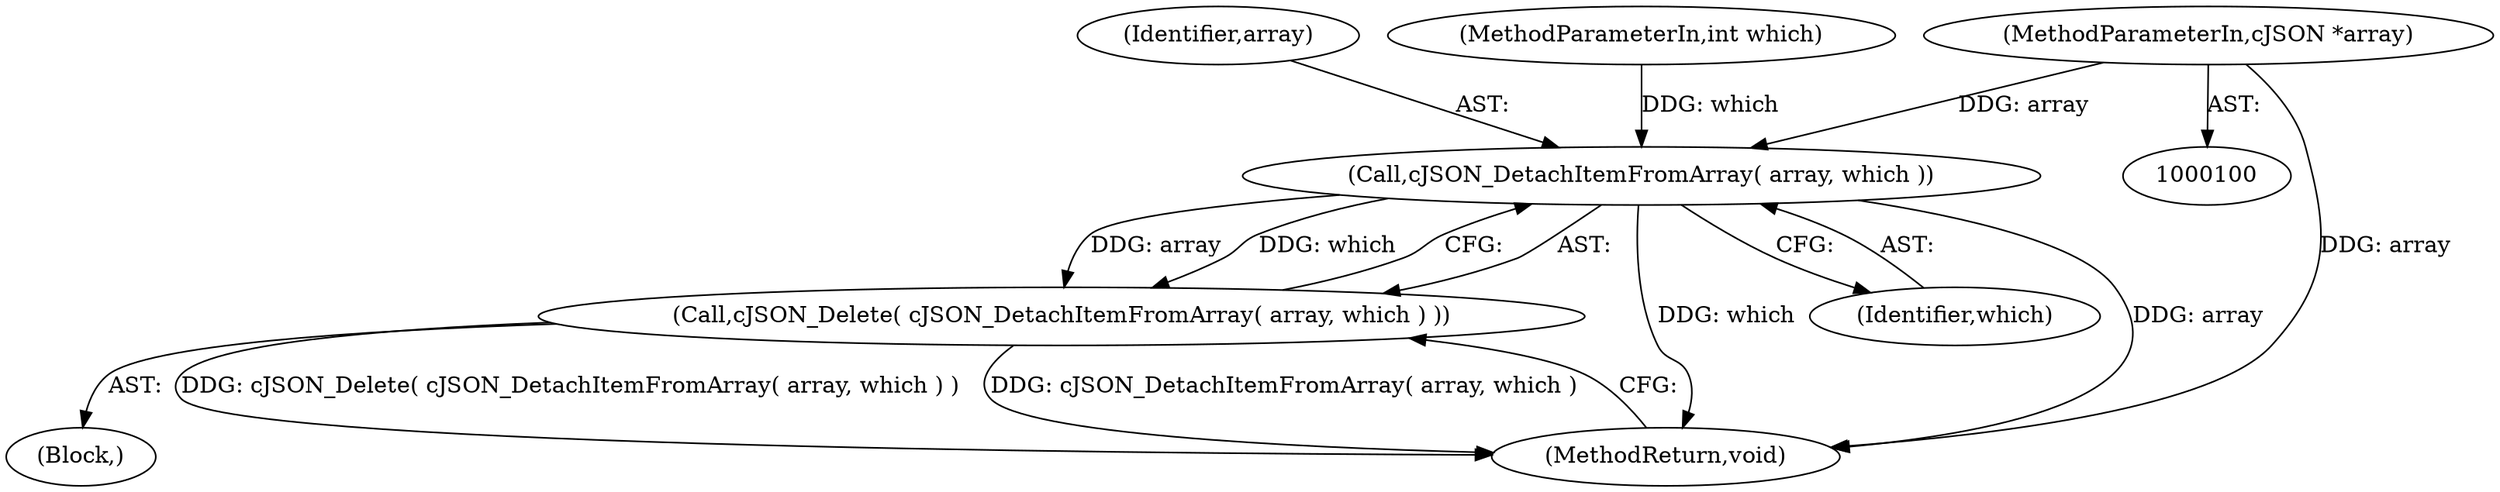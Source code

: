 digraph "1_iperf_91f2fa59e8ed80dfbf400add0164ee0e508e412a_16@pointer" {
"1000101" [label="(MethodParameterIn,cJSON *array)"];
"1000105" [label="(Call,cJSON_DetachItemFromArray( array, which ))"];
"1000104" [label="(Call,cJSON_Delete( cJSON_DetachItemFromArray( array, which ) ))"];
"1000106" [label="(Identifier,array)"];
"1000107" [label="(Identifier,which)"];
"1000105" [label="(Call,cJSON_DetachItemFromArray( array, which ))"];
"1000108" [label="(MethodReturn,void)"];
"1000104" [label="(Call,cJSON_Delete( cJSON_DetachItemFromArray( array, which ) ))"];
"1000102" [label="(MethodParameterIn,int which)"];
"1000103" [label="(Block,)"];
"1000101" [label="(MethodParameterIn,cJSON *array)"];
"1000101" -> "1000100"  [label="AST: "];
"1000101" -> "1000108"  [label="DDG: array"];
"1000101" -> "1000105"  [label="DDG: array"];
"1000105" -> "1000104"  [label="AST: "];
"1000105" -> "1000107"  [label="CFG: "];
"1000106" -> "1000105"  [label="AST: "];
"1000107" -> "1000105"  [label="AST: "];
"1000104" -> "1000105"  [label="CFG: "];
"1000105" -> "1000108"  [label="DDG: which"];
"1000105" -> "1000108"  [label="DDG: array"];
"1000105" -> "1000104"  [label="DDG: array"];
"1000105" -> "1000104"  [label="DDG: which"];
"1000102" -> "1000105"  [label="DDG: which"];
"1000104" -> "1000103"  [label="AST: "];
"1000108" -> "1000104"  [label="CFG: "];
"1000104" -> "1000108"  [label="DDG: cJSON_Delete( cJSON_DetachItemFromArray( array, which ) )"];
"1000104" -> "1000108"  [label="DDG: cJSON_DetachItemFromArray( array, which )"];
}
